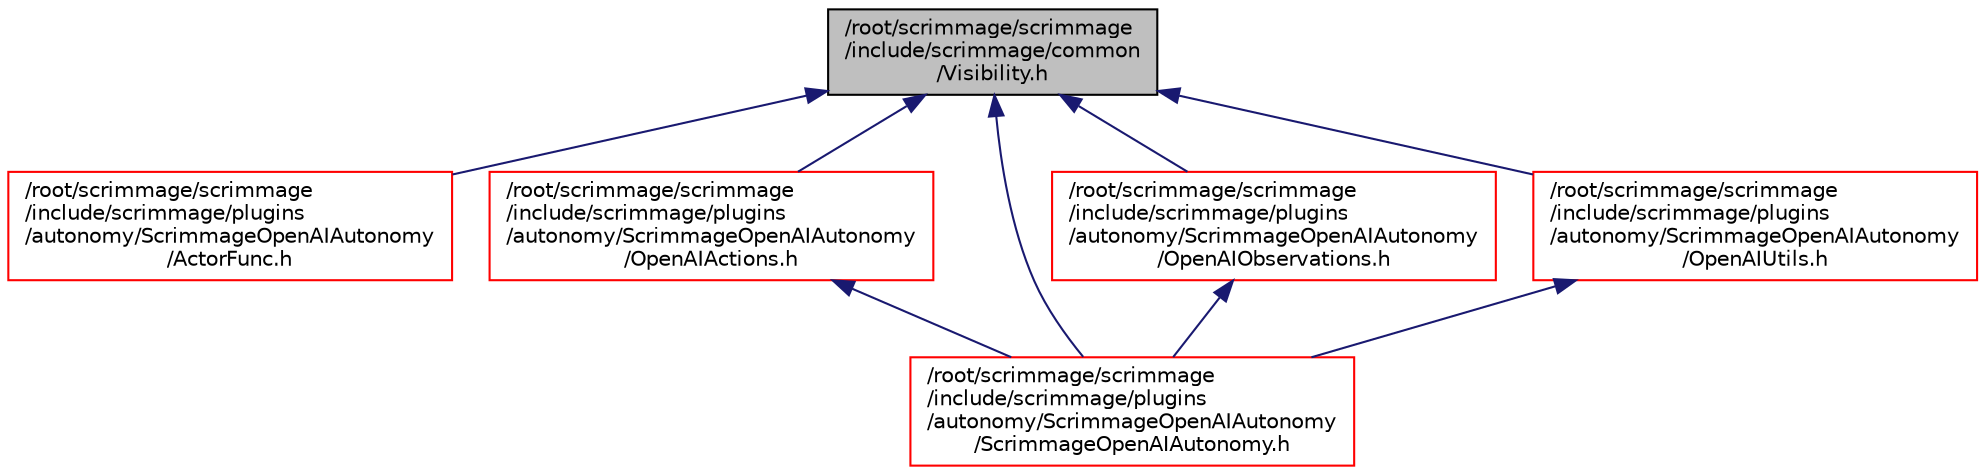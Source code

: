 digraph "/root/scrimmage/scrimmage/include/scrimmage/common/Visibility.h"
{
 // LATEX_PDF_SIZE
  edge [fontname="Helvetica",fontsize="10",labelfontname="Helvetica",labelfontsize="10"];
  node [fontname="Helvetica",fontsize="10",shape=record];
  Node1 [label="/root/scrimmage/scrimmage\l/include/scrimmage/common\l/Visibility.h",height=0.2,width=0.4,color="black", fillcolor="grey75", style="filled", fontcolor="black",tooltip="Brief file description."];
  Node1 -> Node2 [dir="back",color="midnightblue",fontsize="10",style="solid",fontname="Helvetica"];
  Node2 [label="/root/scrimmage/scrimmage\l/include/scrimmage/plugins\l/autonomy/ScrimmageOpenAIAutonomy\l/ActorFunc.h",height=0.2,width=0.4,color="red", fillcolor="white", style="filled",URL="$ActorFunc_8h.html",tooltip="Brief file description."];
  Node1 -> Node5 [dir="back",color="midnightblue",fontsize="10",style="solid",fontname="Helvetica"];
  Node5 [label="/root/scrimmage/scrimmage\l/include/scrimmage/plugins\l/autonomy/ScrimmageOpenAIAutonomy\l/OpenAIActions.h",height=0.2,width=0.4,color="red", fillcolor="white", style="filled",URL="$OpenAIActions_8h.html",tooltip="Brief file description."];
  Node5 -> Node6 [dir="back",color="midnightblue",fontsize="10",style="solid",fontname="Helvetica"];
  Node6 [label="/root/scrimmage/scrimmage\l/include/scrimmage/plugins\l/autonomy/ScrimmageOpenAIAutonomy\l/ScrimmageOpenAIAutonomy.h",height=0.2,width=0.4,color="red", fillcolor="white", style="filled",URL="$ScrimmageOpenAIAutonomy_8h.html",tooltip="Brief file description."];
  Node1 -> Node19 [dir="back",color="midnightblue",fontsize="10",style="solid",fontname="Helvetica"];
  Node19 [label="/root/scrimmage/scrimmage\l/include/scrimmage/plugins\l/autonomy/ScrimmageOpenAIAutonomy\l/OpenAIObservations.h",height=0.2,width=0.4,color="red", fillcolor="white", style="filled",URL="$OpenAIObservations_8h.html",tooltip="Brief file description."];
  Node19 -> Node6 [dir="back",color="midnightblue",fontsize="10",style="solid",fontname="Helvetica"];
  Node1 -> Node20 [dir="back",color="midnightblue",fontsize="10",style="solid",fontname="Helvetica"];
  Node20 [label="/root/scrimmage/scrimmage\l/include/scrimmage/plugins\l/autonomy/ScrimmageOpenAIAutonomy\l/OpenAIUtils.h",height=0.2,width=0.4,color="red", fillcolor="white", style="filled",URL="$OpenAIUtils_8h.html",tooltip="Brief file description."];
  Node20 -> Node6 [dir="back",color="midnightblue",fontsize="10",style="solid",fontname="Helvetica"];
  Node1 -> Node6 [dir="back",color="midnightblue",fontsize="10",style="solid",fontname="Helvetica"];
}
